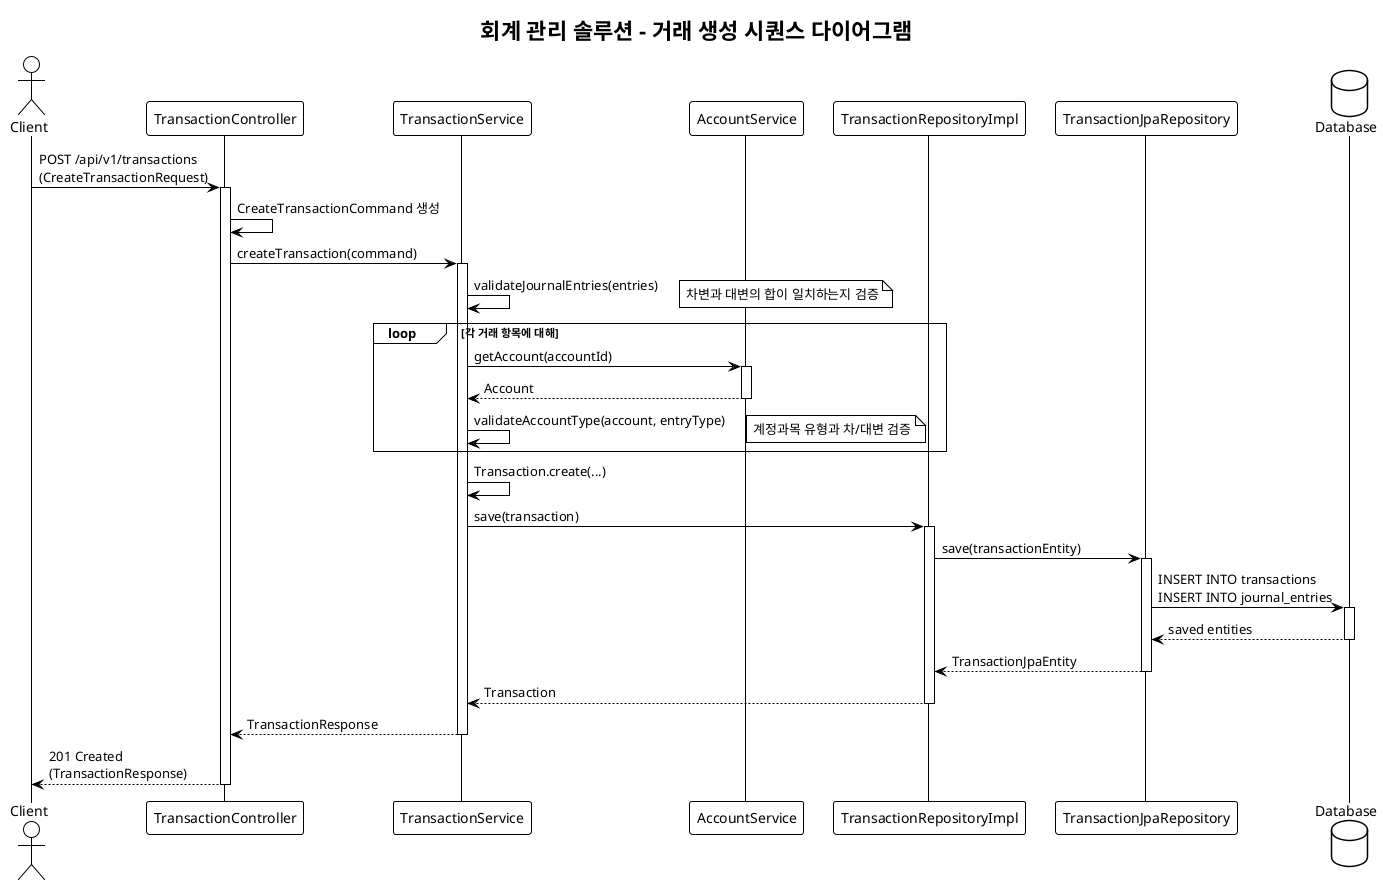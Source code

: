 @startuml Sequence Diagram - Create Transaction

!theme plain
title 회계 관리 솔루션 - 거래 생성 시퀀스 다이어그램

actor Client
participant "TransactionController" as Controller
participant "TransactionService" as Service
participant "AccountService" as AccountService
participant "TransactionRepositoryImpl" as Repository
participant "TransactionJpaRepository" as JpaRepo
database "Database" as DB

Client -> Controller: POST /api/v1/transactions\n(CreateTransactionRequest)
activate Controller

Controller -> Controller: CreateTransactionCommand 생성

Controller -> Service: createTransaction(command)
activate Service

' 거래 항목 검증
Service -> Service: validateJournalEntries(entries)
note right: 차변과 대변의 합이 일치하는지 검증

' 계정과목 존재 여부 검증
loop 각 거래 항목에 대해
    Service -> AccountService: getAccount(accountId)
    activate AccountService
    AccountService --> Service: Account
    deactivate AccountService

    Service -> Service: validateAccountType(account, entryType)
    note right: 계정과목 유형과 차/대변 검증
end

' 거래 도메인 객체 생성
Service -> Service: Transaction.create(...)

' 거래 저장
Service -> Repository: save(transaction)
activate Repository
Repository -> JpaRepo: save(transactionEntity)
activate JpaRepo
JpaRepo -> DB: INSERT INTO transactions\nINSERT INTO journal_entries
activate DB
DB --> JpaRepo: saved entities
deactivate DB
JpaRepo --> Repository: TransactionJpaEntity
deactivate JpaRepo
Repository --> Service: Transaction
deactivate Repository

Service --> Controller: TransactionResponse
deactivate Service

Controller --> Client: 201 Created\n(TransactionResponse)
deactivate Controller

@enduml
